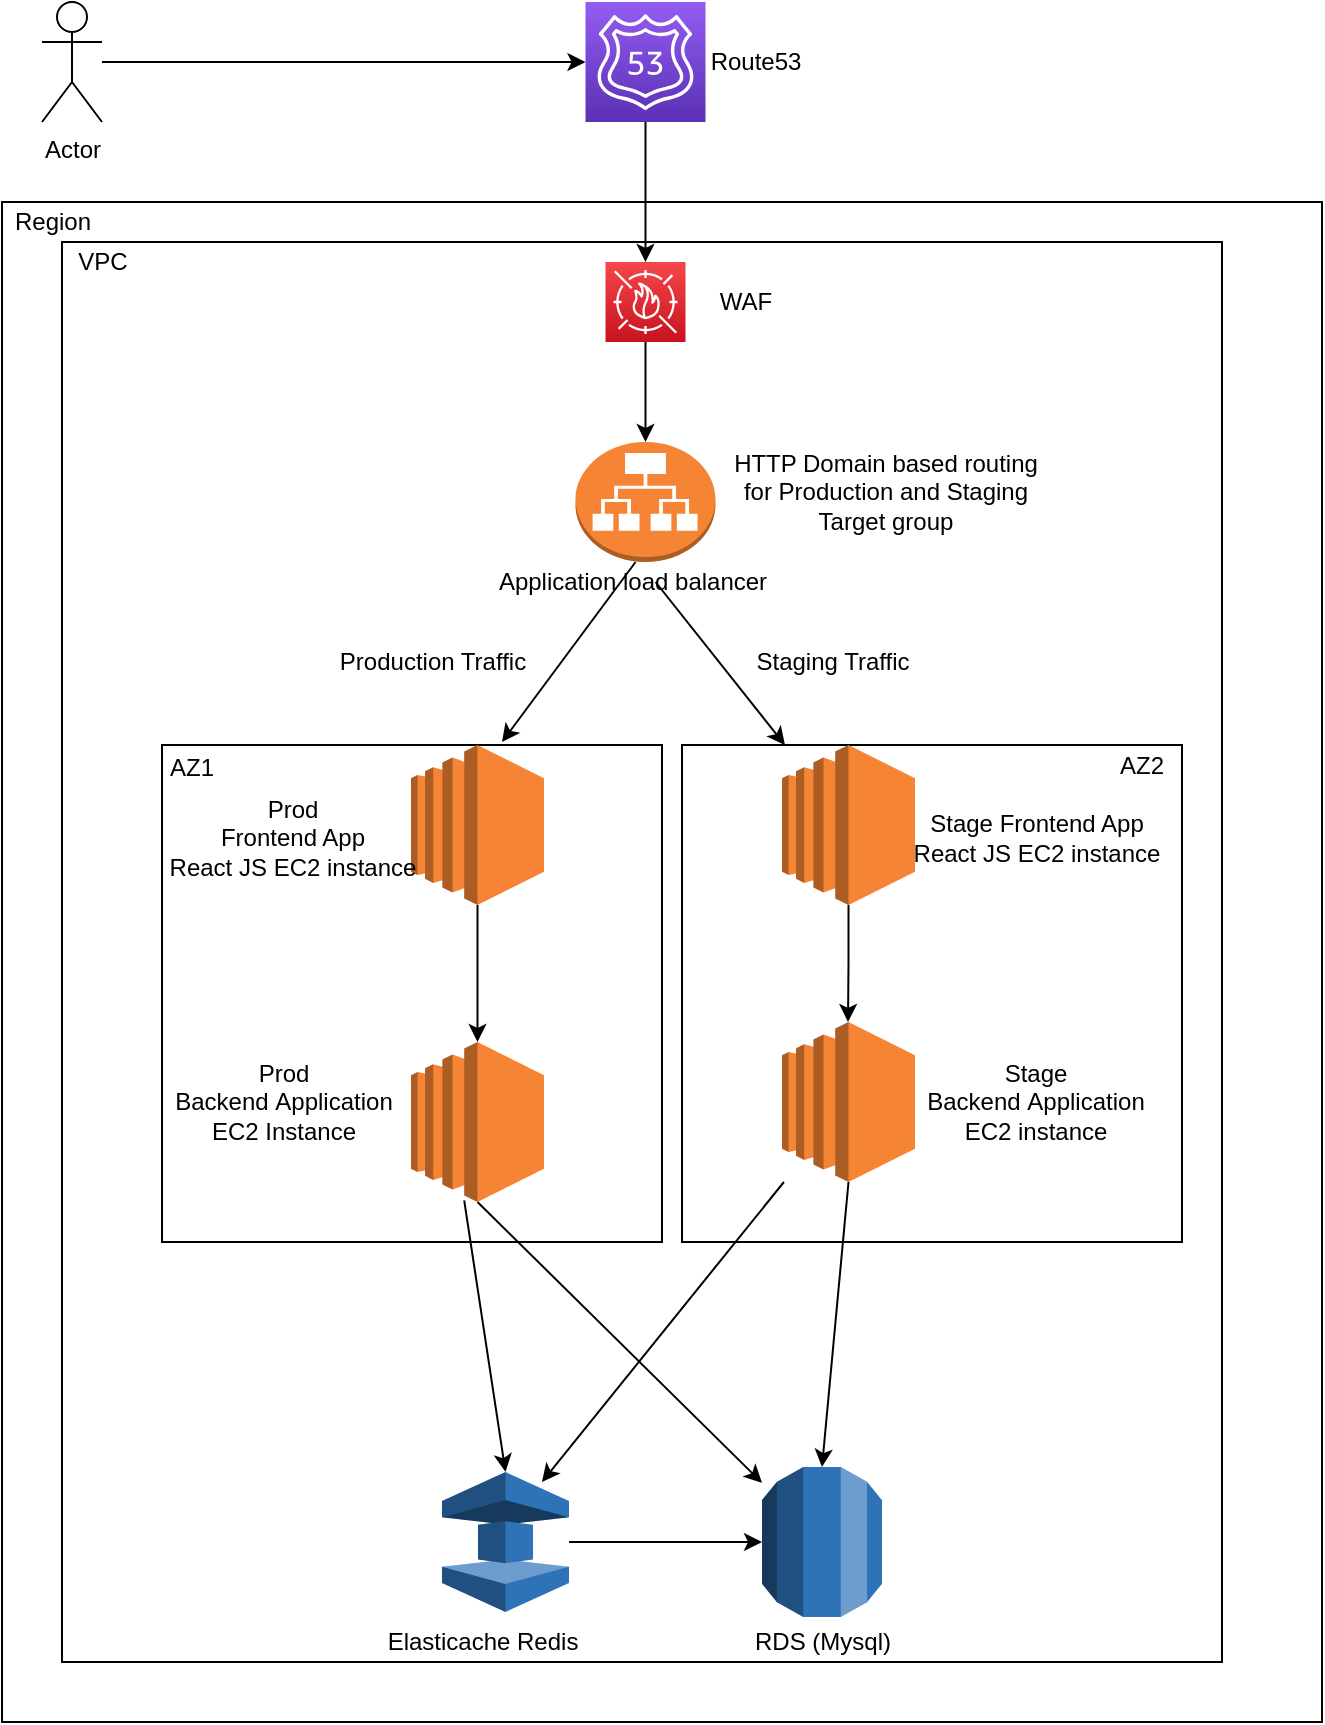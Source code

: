 <mxfile version="17.1.2" type="device"><diagram id="SXY8XiMmKAlIETdd4x62" name="Harsh"><mxGraphModel dx="2595" dy="2468" grid="1" gridSize="10" guides="1" tooltips="1" connect="1" arrows="1" fold="1" page="1" pageScale="1" pageWidth="850" pageHeight="1100" math="0" shadow="0"><root><mxCell id="gnNaXQEdxrWf7VpFW661-0"/><mxCell id="gnNaXQEdxrWf7VpFW661-1" parent="gnNaXQEdxrWf7VpFW661-0"/><mxCell id="xyfa20m1eka1X40Ohe7T-36" value="" style="rounded=0;whiteSpace=wrap;html=1;" parent="gnNaXQEdxrWf7VpFW661-1" vertex="1"><mxGeometry x="100" y="-880" width="660" height="760" as="geometry"/></mxCell><mxCell id="xyfa20m1eka1X40Ohe7T-34" value="" style="rounded=0;whiteSpace=wrap;html=1;" parent="gnNaXQEdxrWf7VpFW661-1" vertex="1"><mxGeometry x="130" y="-860" width="580" height="710" as="geometry"/></mxCell><mxCell id="xyfa20m1eka1X40Ohe7T-33" value="" style="rounded=0;whiteSpace=wrap;html=1;" parent="gnNaXQEdxrWf7VpFW661-1" vertex="1"><mxGeometry x="440" y="-608.5" width="250" height="248.5" as="geometry"/></mxCell><mxCell id="xyfa20m1eka1X40Ohe7T-32" value="" style="rounded=0;whiteSpace=wrap;html=1;" parent="gnNaXQEdxrWf7VpFW661-1" vertex="1"><mxGeometry x="180" y="-608.5" width="250" height="248.5" as="geometry"/></mxCell><mxCell id="r0flHCRjO10Zafcvvd4M-16" value="" style="edgeStyle=orthogonalEdgeStyle;rounded=0;orthogonalLoop=1;jettySize=auto;html=1;" parent="gnNaXQEdxrWf7VpFW661-1" source="au56fe5zALeOuSNrdumo-0" target="au56fe5zALeOuSNrdumo-31" edge="1"><mxGeometry relative="1" as="geometry"><mxPoint x="370" y="-880" as="targetPoint"/><Array as="points"><mxPoint x="260" y="-950"/><mxPoint x="260" y="-950"/></Array></mxGeometry></mxCell><mxCell id="au56fe5zALeOuSNrdumo-0" value="Actor" style="shape=umlActor;verticalLabelPosition=bottom;verticalAlign=top;html=1;outlineConnect=0;" parent="gnNaXQEdxrWf7VpFW661-1" vertex="1"><mxGeometry x="120" y="-980" width="30" height="60" as="geometry"/></mxCell><mxCell id="au56fe5zALeOuSNrdumo-6" value="" style="outlineConnect=0;dashed=0;verticalLabelPosition=bottom;verticalAlign=top;align=center;html=1;shape=mxgraph.aws3.application_load_balancer;fillColor=#F58534;gradientColor=none;" parent="gnNaXQEdxrWf7VpFW661-1" vertex="1"><mxGeometry x="386.75" y="-760" width="70" height="60" as="geometry"/></mxCell><mxCell id="au56fe5zALeOuSNrdumo-7" value="Application load balancer" style="text;html=1;align=center;verticalAlign=middle;resizable=0;points=[];autosize=1;" parent="gnNaXQEdxrWf7VpFW661-1" vertex="1"><mxGeometry x="340" y="-700" width="150" height="20" as="geometry"/></mxCell><mxCell id="au56fe5zALeOuSNrdumo-10" value="" style="endArrow=classic;html=1;exitX=0.429;exitY=1;exitDx=0;exitDy=0;exitPerimeter=0;" parent="gnNaXQEdxrWf7VpFW661-1" source="au56fe5zALeOuSNrdumo-6" edge="1"><mxGeometry width="50" height="50" relative="1" as="geometry"><mxPoint x="70" y="-660" as="sourcePoint"/><mxPoint x="350" y="-610" as="targetPoint"/></mxGeometry></mxCell><mxCell id="au56fe5zALeOuSNrdumo-21" value="HTTP Domain based routing for Production and Staging Target group" style="text;html=1;strokeColor=none;fillColor=none;align=center;verticalAlign=middle;whiteSpace=wrap;rounded=0;" parent="gnNaXQEdxrWf7VpFW661-1" vertex="1"><mxGeometry x="456.75" y="-760" width="170" height="50" as="geometry"/></mxCell><mxCell id="r0flHCRjO10Zafcvvd4M-19" value="" style="edgeStyle=orthogonalEdgeStyle;rounded=0;orthogonalLoop=1;jettySize=auto;html=1;" parent="gnNaXQEdxrWf7VpFW661-1" source="ufBbwWNt0zJFckPdcI-L-1" target="au56fe5zALeOuSNrdumo-6" edge="1"><mxGeometry relative="1" as="geometry"/></mxCell><mxCell id="au56fe5zALeOuSNrdumo-31" value="" style="points=[[0,0,0],[0.25,0,0],[0.5,0,0],[0.75,0,0],[1,0,0],[0,1,0],[0.25,1,0],[0.5,1,0],[0.75,1,0],[1,1,0],[0,0.25,0],[0,0.5,0],[0,0.75,0],[1,0.25,0],[1,0.5,0],[1,0.75,0]];outlineConnect=0;fontColor=#232F3E;gradientColor=#945DF2;gradientDirection=north;fillColor=#5A30B5;strokeColor=#ffffff;dashed=0;verticalLabelPosition=bottom;verticalAlign=top;align=center;html=1;fontSize=12;fontStyle=0;aspect=fixed;shape=mxgraph.aws4.resourceIcon;resIcon=mxgraph.aws4.route_53;rounded=1;" parent="gnNaXQEdxrWf7VpFW661-1" vertex="1"><mxGeometry x="391.75" y="-980" width="60" height="60" as="geometry"/></mxCell><mxCell id="au56fe5zALeOuSNrdumo-32" value="Route53" style="text;html=1;strokeColor=none;fillColor=none;align=center;verticalAlign=middle;whiteSpace=wrap;rounded=0;" parent="gnNaXQEdxrWf7VpFW661-1" vertex="1"><mxGeometry x="456.75" y="-960" width="40" height="20" as="geometry"/></mxCell><mxCell id="au56fe5zALeOuSNrdumo-79" value="Production Traffic" style="text;html=1;align=center;verticalAlign=middle;resizable=0;points=[];autosize=1;" parent="gnNaXQEdxrWf7VpFW661-1" vertex="1"><mxGeometry x="260" y="-660" width="110" height="20" as="geometry"/></mxCell><mxCell id="r0flHCRjO10Zafcvvd4M-22" value="" style="edgeStyle=orthogonalEdgeStyle;rounded=0;orthogonalLoop=1;jettySize=auto;html=1;" parent="gnNaXQEdxrWf7VpFW661-1" source="r0flHCRjO10Zafcvvd4M-1" target="r0flHCRjO10Zafcvvd4M-4" edge="1"><mxGeometry relative="1" as="geometry"><Array as="points"><mxPoint x="370" y="-420"/></Array></mxGeometry></mxCell><mxCell id="r0flHCRjO10Zafcvvd4M-1" value="" style="outlineConnect=0;dashed=0;verticalLabelPosition=bottom;verticalAlign=top;align=center;html=1;shape=mxgraph.aws3.ec2;fillColor=#F58534;gradientColor=none;" parent="gnNaXQEdxrWf7VpFW661-1" vertex="1"><mxGeometry x="304.5" y="-608.5" width="66.5" height="80" as="geometry"/></mxCell><mxCell id="r0flHCRjO10Zafcvvd4M-2" value="Prod &lt;br&gt;Frontend App&lt;br&gt;React JS EC2 instance&lt;br&gt;" style="text;html=1;align=center;verticalAlign=middle;resizable=0;points=[];autosize=1;strokeColor=none;fillColor=none;" parent="gnNaXQEdxrWf7VpFW661-1" vertex="1"><mxGeometry x="175" y="-587" width="140" height="50" as="geometry"/></mxCell><mxCell id="r0flHCRjO10Zafcvvd4M-8" value="" style="edgeStyle=orthogonalEdgeStyle;rounded=0;orthogonalLoop=1;jettySize=auto;html=1;" parent="gnNaXQEdxrWf7VpFW661-1" source="r0flHCRjO10Zafcvvd4M-5" target="r0flHCRjO10Zafcvvd4M-6" edge="1"><mxGeometry relative="1" as="geometry"/></mxCell><mxCell id="r0flHCRjO10Zafcvvd4M-5" value="" style="outlineConnect=0;dashed=0;verticalLabelPosition=bottom;verticalAlign=top;align=center;html=1;shape=mxgraph.aws3.elasticache;fillColor=#2E73B8;gradientColor=none;" parent="gnNaXQEdxrWf7VpFW661-1" vertex="1"><mxGeometry x="320" y="-245" width="63.5" height="70" as="geometry"/></mxCell><mxCell id="r0flHCRjO10Zafcvvd4M-6" value="" style="outlineConnect=0;dashed=0;verticalLabelPosition=bottom;verticalAlign=top;align=center;html=1;shape=mxgraph.aws3.rds;fillColor=#2E73B8;gradientColor=none;" parent="gnNaXQEdxrWf7VpFW661-1" vertex="1"><mxGeometry x="480" y="-247.5" width="60" height="75" as="geometry"/></mxCell><mxCell id="r0flHCRjO10Zafcvvd4M-7" value="" style="endArrow=classic;html=1;exitX=0.4;exitY=0.99;exitDx=0;exitDy=0;exitPerimeter=0;entryX=0.5;entryY=0;entryDx=0;entryDy=0;entryPerimeter=0;" parent="gnNaXQEdxrWf7VpFW661-1" source="r0flHCRjO10Zafcvvd4M-4" target="r0flHCRjO10Zafcvvd4M-5" edge="1"><mxGeometry width="50" height="50" relative="1" as="geometry"><mxPoint x="400" y="-290" as="sourcePoint"/><mxPoint x="360" y="-250" as="targetPoint"/></mxGeometry></mxCell><mxCell id="r0flHCRjO10Zafcvvd4M-9" value="" style="endArrow=classic;html=1;exitX=0.5;exitY=1;exitDx=0;exitDy=0;exitPerimeter=0;" parent="gnNaXQEdxrWf7VpFW661-1" source="r0flHCRjO10Zafcvvd4M-4" target="r0flHCRjO10Zafcvvd4M-6" edge="1"><mxGeometry width="50" height="50" relative="1" as="geometry"><mxPoint x="426.19" y="-290" as="sourcePoint"/><mxPoint x="380" y="-240" as="targetPoint"/></mxGeometry></mxCell><mxCell id="r0flHCRjO10Zafcvvd4M-10" value="Elasticache Redis&lt;br&gt;" style="text;html=1;align=center;verticalAlign=middle;resizable=0;points=[];autosize=1;strokeColor=none;fillColor=none;" parent="gnNaXQEdxrWf7VpFW661-1" vertex="1"><mxGeometry x="285" y="-170" width="110" height="20" as="geometry"/></mxCell><mxCell id="r0flHCRjO10Zafcvvd4M-11" value="RDS (Mysql)" style="text;html=1;align=center;verticalAlign=middle;resizable=0;points=[];autosize=1;strokeColor=none;fillColor=none;" parent="gnNaXQEdxrWf7VpFW661-1" vertex="1"><mxGeometry x="470" y="-170" width="80" height="20" as="geometry"/></mxCell><mxCell id="r0flHCRjO10Zafcvvd4M-4" value="" style="outlineConnect=0;dashed=0;verticalLabelPosition=bottom;verticalAlign=top;align=center;html=1;shape=mxgraph.aws3.ec2;fillColor=#F58534;gradientColor=none;" parent="gnNaXQEdxrWf7VpFW661-1" vertex="1"><mxGeometry x="304.5" y="-460" width="66.5" height="80" as="geometry"/></mxCell><mxCell id="xyfa20m1eka1X40Ohe7T-26" value="" style="edgeStyle=orthogonalEdgeStyle;rounded=0;orthogonalLoop=1;jettySize=auto;html=1;" parent="gnNaXQEdxrWf7VpFW661-1" source="xyfa20m1eka1X40Ohe7T-8" edge="1"><mxGeometry relative="1" as="geometry"><mxPoint x="523" y="-470" as="targetPoint"/></mxGeometry></mxCell><mxCell id="xyfa20m1eka1X40Ohe7T-8" value="" style="outlineConnect=0;dashed=0;verticalLabelPosition=bottom;verticalAlign=top;align=center;html=1;shape=mxgraph.aws3.ec2;fillColor=#F58534;gradientColor=none;" parent="gnNaXQEdxrWf7VpFW661-1" vertex="1"><mxGeometry x="490" y="-608.5" width="66.5" height="80" as="geometry"/></mxCell><mxCell id="xyfa20m1eka1X40Ohe7T-19" value="Stage Frontend App&lt;br&gt;React JS EC2 instance&lt;br&gt;" style="text;html=1;align=center;verticalAlign=middle;resizable=0;points=[];autosize=1;strokeColor=none;fillColor=none;" parent="gnNaXQEdxrWf7VpFW661-1" vertex="1"><mxGeometry x="546.5" y="-577" width="140" height="30" as="geometry"/></mxCell><mxCell id="xyfa20m1eka1X40Ohe7T-20" value="" style="outlineConnect=0;dashed=0;verticalLabelPosition=bottom;verticalAlign=top;align=center;html=1;shape=mxgraph.aws3.ec2;fillColor=#F58534;gradientColor=none;" parent="gnNaXQEdxrWf7VpFW661-1" vertex="1"><mxGeometry x="490" y="-470" width="66.5" height="80" as="geometry"/></mxCell><mxCell id="xyfa20m1eka1X40Ohe7T-21" value="Stage &lt;br&gt;Backend&amp;nbsp;Application EC2 instance&lt;br&gt;" style="text;html=1;strokeColor=none;fillColor=none;align=center;verticalAlign=middle;whiteSpace=wrap;rounded=0;" parent="gnNaXQEdxrWf7VpFW661-1" vertex="1"><mxGeometry x="552.5" y="-440" width="128" height="20" as="geometry"/></mxCell><mxCell id="xyfa20m1eka1X40Ohe7T-24" value="" style="endArrow=classic;html=1;exitX=0.429;exitY=1;exitDx=0;exitDy=0;exitPerimeter=0;" parent="gnNaXQEdxrWf7VpFW661-1" target="xyfa20m1eka1X40Ohe7T-8" edge="1"><mxGeometry width="50" height="50" relative="1" as="geometry"><mxPoint x="426.78" y="-690" as="sourcePoint"/><mxPoint x="360" y="-600" as="targetPoint"/></mxGeometry></mxCell><mxCell id="xyfa20m1eka1X40Ohe7T-25" value="" style="endArrow=classic;html=1;exitX=0.5;exitY=1;exitDx=0;exitDy=0;exitPerimeter=0;entryX=0.5;entryY=0;entryDx=0;entryDy=0;entryPerimeter=0;" parent="gnNaXQEdxrWf7VpFW661-1" source="xyfa20m1eka1X40Ohe7T-20" target="r0flHCRjO10Zafcvvd4M-6" edge="1"><mxGeometry width="50" height="50" relative="1" as="geometry"><mxPoint x="347.75" y="-370" as="sourcePoint"/><mxPoint x="500" y="-270" as="targetPoint"/></mxGeometry></mxCell><mxCell id="xyfa20m1eka1X40Ohe7T-27" value="" style="endArrow=classic;html=1;entryX=0.787;entryY=0.071;entryDx=0;entryDy=0;entryPerimeter=0;" parent="gnNaXQEdxrWf7VpFW661-1" source="xyfa20m1eka1X40Ohe7T-20" target="r0flHCRjO10Zafcvvd4M-5" edge="1"><mxGeometry width="50" height="50" relative="1" as="geometry"><mxPoint x="341.1" y="-370.8" as="sourcePoint"/><mxPoint x="380" y="-260" as="targetPoint"/></mxGeometry></mxCell><mxCell id="xyfa20m1eka1X40Ohe7T-28" value="Staging Traffic" style="text;html=1;align=center;verticalAlign=middle;resizable=0;points=[];autosize=1;" parent="gnNaXQEdxrWf7VpFW661-1" vertex="1"><mxGeometry x="470" y="-660" width="90" height="20" as="geometry"/></mxCell><mxCell id="xyfa20m1eka1X40Ohe7T-31" value="Prod&lt;br&gt;Backend&amp;nbsp;Application EC2 Instance&lt;br&gt;" style="text;html=1;strokeColor=none;fillColor=none;align=center;verticalAlign=middle;whiteSpace=wrap;rounded=0;" parent="gnNaXQEdxrWf7VpFW661-1" vertex="1"><mxGeometry x="176.5" y="-440" width="128" height="20" as="geometry"/></mxCell><mxCell id="xyfa20m1eka1X40Ohe7T-35" value="VPC" style="text;html=1;align=center;verticalAlign=middle;resizable=0;points=[];autosize=1;strokeColor=none;fillColor=none;" parent="gnNaXQEdxrWf7VpFW661-1" vertex="1"><mxGeometry x="130" y="-860" width="40" height="20" as="geometry"/></mxCell><mxCell id="xyfa20m1eka1X40Ohe7T-37" value="Region" style="text;html=1;align=center;verticalAlign=middle;resizable=0;points=[];autosize=1;strokeColor=none;fillColor=none;" parent="gnNaXQEdxrWf7VpFW661-1" vertex="1"><mxGeometry x="100" y="-880" width="50" height="20" as="geometry"/></mxCell><mxCell id="ufBbwWNt0zJFckPdcI-L-1" value="" style="points=[[0,0,0],[0.25,0,0],[0.5,0,0],[0.75,0,0],[1,0,0],[0,1,0],[0.25,1,0],[0.5,1,0],[0.75,1,0],[1,1,0],[0,0.25,0],[0,0.5,0],[0,0.75,0],[1,0.25,0],[1,0.5,0],[1,0.75,0]];outlineConnect=0;fontColor=#232F3E;gradientColor=#F54749;gradientDirection=north;fillColor=#C7131F;strokeColor=#ffffff;dashed=0;verticalLabelPosition=bottom;verticalAlign=top;align=center;html=1;fontSize=12;fontStyle=0;aspect=fixed;shape=mxgraph.aws4.resourceIcon;resIcon=mxgraph.aws4.waf;" parent="gnNaXQEdxrWf7VpFW661-1" vertex="1"><mxGeometry x="401.75" y="-850" width="40" height="40" as="geometry"/></mxCell><mxCell id="YGL7F4PTUgdZGw9qt0dX-0" value="" style="edgeStyle=orthogonalEdgeStyle;rounded=0;orthogonalLoop=1;jettySize=auto;html=1;" parent="gnNaXQEdxrWf7VpFW661-1" source="au56fe5zALeOuSNrdumo-31" target="ufBbwWNt0zJFckPdcI-L-1" edge="1"><mxGeometry relative="1" as="geometry"><mxPoint x="421.75" y="-920" as="sourcePoint"/><mxPoint x="421.75" y="-760" as="targetPoint"/></mxGeometry></mxCell><mxCell id="YGL7F4PTUgdZGw9qt0dX-1" value="WAF" style="text;html=1;strokeColor=none;fillColor=none;align=center;verticalAlign=middle;whiteSpace=wrap;rounded=0;" parent="gnNaXQEdxrWf7VpFW661-1" vertex="1"><mxGeometry x="451.75" y="-840" width="40" height="20" as="geometry"/></mxCell><mxCell id="YGL7F4PTUgdZGw9qt0dX-2" value="AZ1" style="text;html=1;strokeColor=none;fillColor=none;align=center;verticalAlign=middle;whiteSpace=wrap;rounded=0;" parent="gnNaXQEdxrWf7VpFW661-1" vertex="1"><mxGeometry x="175" y="-607" width="40" height="20" as="geometry"/></mxCell><mxCell id="YGL7F4PTUgdZGw9qt0dX-3" value="AZ2" style="text;html=1;strokeColor=none;fillColor=none;align=center;verticalAlign=middle;whiteSpace=wrap;rounded=0;" parent="gnNaXQEdxrWf7VpFW661-1" vertex="1"><mxGeometry x="650" y="-608.5" width="40" height="20" as="geometry"/></mxCell></root></mxGraphModel></diagram></mxfile>